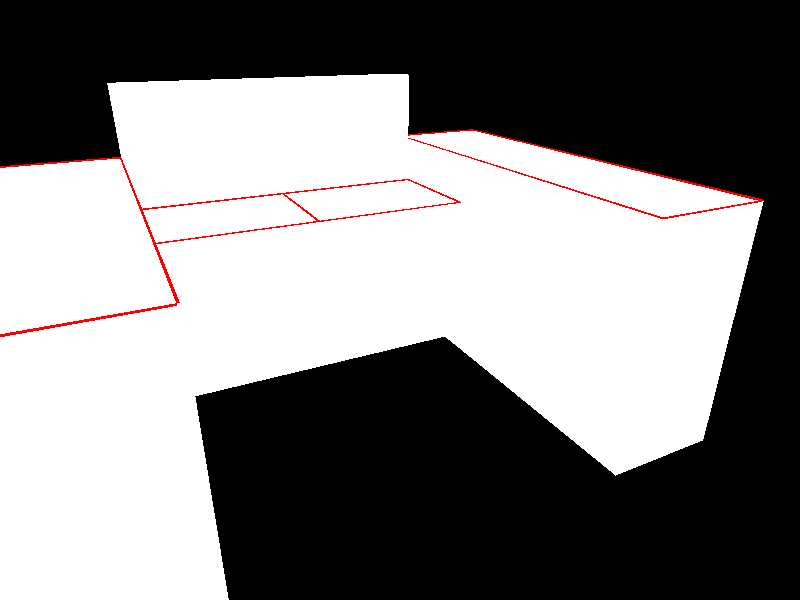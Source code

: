 #declare RoomWidth = 632;
#declare RoomLength = 1016;
#declare RoomHeight = 335;

#declare HalfRoomWidth = RoomWidth/2;
#declare HalfRoomLength = RoomLength/2;
#declare SeatedEyeHeight = 112;


#declare CenterSeated = <HalfRoomWidth,SeatedEyeHeight, HalfRoomLength>;
#declare CenterCeiling = <HalfRoomWidth,RoomHeight, HalfRoomLength>;
#declare Margret = <HalfRoomWidth,SeatedEyeHeight, 40>;
#declare Justin = <HalfRoomWidth, SeatedEyeHeight, RoomLength>;
#declare CouchLook = <0,0,0>;
#declare CameraPosCouchLook = CouchLook + <-150,75,75>;
#declare CloseUpOnOrigin = <10,10,-50>;
#declare FarLookOrigin = <10,10,-75>;
#declare TopLookOrigin = <10, 75,0>; 

#declare DoorWidth = 91;
#declare DoorHeight = 236;
#declare DoorDepth = 16;
#declare DoorDistanceFromRightWall = 188;
#declare DoorwayCutout = box{
    <0,0,-DoorDepth/2>
    <DoorWidth,DoorHeight,DoorDepth/2>
    translate <RoomWidth-DoorDistanceFromRightWall,0,RoomLength>
}


#declare CATLab = box{
    <0,0,0>
    <RoomWidth, RoomHeight, RoomLength>  
    texture{
        pigment{ 
            rgb <0,0,1>
        }
    }
}

#declare WindowHeight = 150.5;
#declare WindowDistanceFromGround = 89;
#declare Windows = box{
    <0,0,-DoorDepth>
    <RoomWidth, WindowHeight, DoorDepth>
    translate <0,WindowDistanceFromGround,0>
}

#declare ArmRestLength = 89;
#declare ArmRestHeight = 49;
#declare ArmRestWidth = 23.5;
#declare BottomCushionWidth = 35;
#declare BottomCushionLength = 27;
#declare BottomCushionHeight = 15;
#declare SeatBackHeight = 65;
#declare BackCushionHeight = 38;
#declare FrameBottomHeight = 23;
#declare CouchFrameBackWidth = 5;
#declare CouchTexture = texture{
        pigment{ 
            rgb <1,1,1>
        }
    }
#declare PipingTexture = texture{
        pigment{ 
            rgb <1,0,0>
        }
    }

#declare BottomCushion = merge{ 
    //Body
    box{
        <0,0,0>
        <BottomCushionWidth,BottomCushionHeight,BottomCushionLength> 
        texture{CouchTexture}
    }
    //Piping
    box {
        <0,BottomCushionHeight,0>
        <.3,BottomCushionHeight+.3,BottomCushionLength>
        texture{PipingTexture}
    }
    box {
        <0,BottomCushionHeight,0>
        <BottomCushionWidth,BottomCushionHeight+.3,.3>
        texture{PipingTexture}
    }
    box {
        <BottomCushionWidth,BottomCushionHeight,0>
        <BottomCushionWidth,BottomCushionHeight+.3,BottomCushionLength>
        texture{PipingTexture}
    }
    box {
        <0,BottomCushionHeight,BottomCushionLength>
        <BottomCushionWidth,BottomCushionHeight+.3,BottomCushionLength>
        texture{PipingTexture}
    }
}
#declare BothBottomCushions = merge{
    object{BottomCushion}
    object{
        BottomCushion
        translate<BottomCushionWidth,0,0>
    }
}
#declare ArmRest = merge{
    //Body
    box {
        <0,0,0>
        <ArmRestWidth,ArmRestHeight,ArmRestLength>
        texture{CouchTexture}
    }
    //Piping
    box {
        <0,ArmRestHeight,0>
        <.3,ArmRestHeight+.3,ArmRestLength>
        texture{PipingTexture}
    }
    box {
        <0,ArmRestHeight,0>
        <ArmRestWidth,ArmRestHeight+.3,.3>
        texture{PipingTexture}
    }
    box {
        <ArmRestWidth,ArmRestHeight,0>
        <ArmRestWidth,ArmRestHeight+.3,ArmRestLength>
        texture{PipingTexture}
    }
    box {
        <0,ArmRestHeight,ArmRestLength>
        <ArmRestWidth,ArmRestHeight+.3,ArmRestLength>
        texture{PipingTexture}
    }
}
#declare CouchFrameBottom = box{
    <0,0,0>
    <2*BottomCushionWidth,FrameBottomHeight,BottomCushionLength>
    texture{CouchTexture}
}
#declare CouchFrameBack = box{
    <0,0,0>
    <2*BottomCushionWidth,SeatBackHeight,CouchFrameBackWidth>
    texture{CouchTexture}
}    

#declare Couch = merge{
    object{BothBottomCushions
        translate <0,FrameBottomHeight,CouchFrameBackWidth>
    }
    object{CouchFrameBottom}
    object{CouchFrameBack}
    object{ArmRest
        translate<-ArmRestWidth,0,0>
    }
    object{ArmRest
        translate<2*BottomCushionWidth,0,0>
    } 
} 


camera{
    location CameraPosCouchLook
    look_at CouchLook
}

light_source{
    CenterCeiling
    rgb<1,1,1>        
}
light_source{
    <0,200,0>
    rgb<1,1,1>
}


object{
    Couch
    rotate <0,-90,0>
}
/*difference{ 
    object{
        CATLab
        scale 1.001
    }
    object{CATLab}
    object{DoorwayCutout}
    object{Windows}
} */


